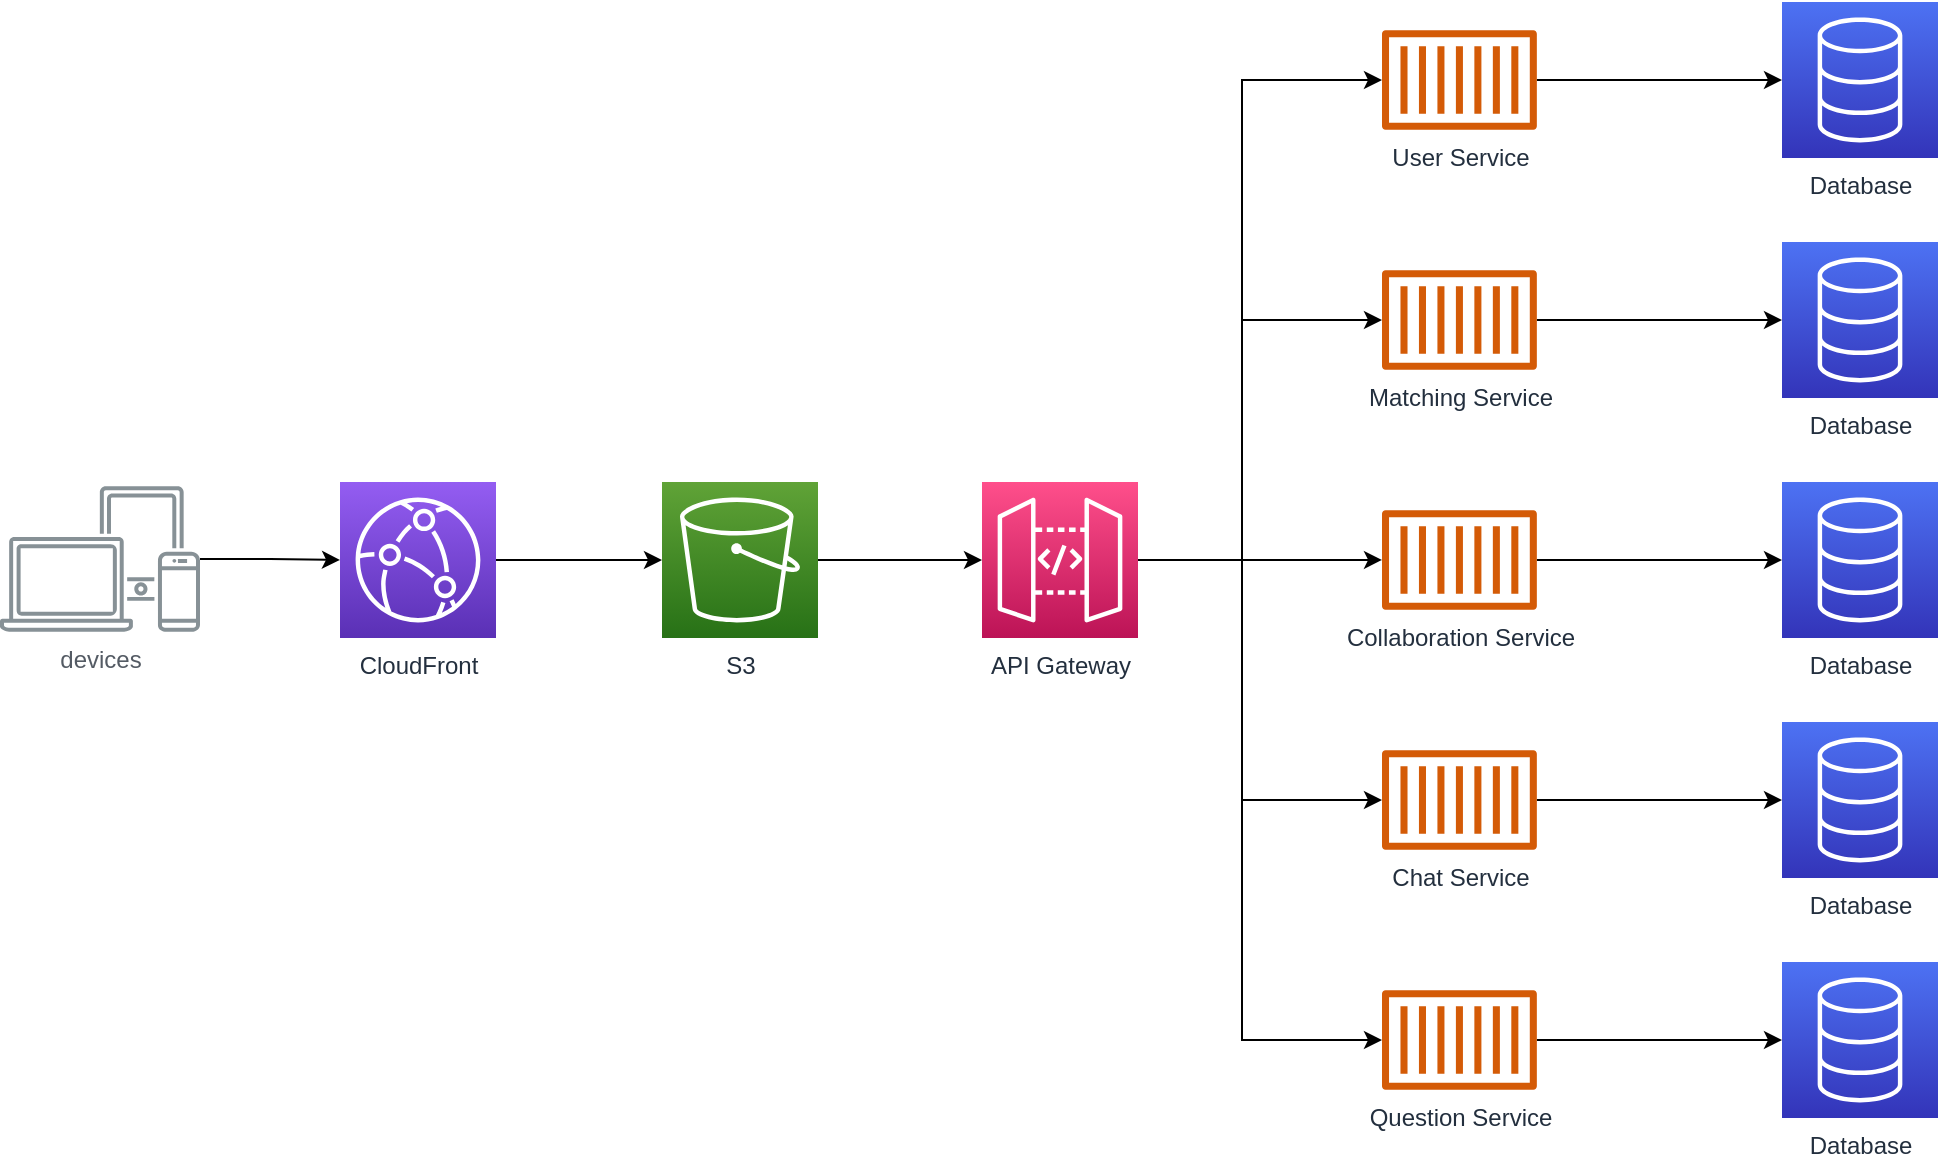 <mxfile version="20.3.0" type="device"><diagram id="Ht1M8jgEwFfnCIfOTk4-" name="Page-1"><mxGraphModel dx="1403" dy="828" grid="1" gridSize="10" guides="1" tooltips="1" connect="1" arrows="1" fold="1" page="1" pageScale="1" pageWidth="1169" pageHeight="827" math="0" shadow="0"><root><mxCell id="0"/><mxCell id="1" parent="0"/><mxCell id="OAlSMbP0hhztYqsrU0av-14" style="edgeStyle=orthogonalEdgeStyle;rounded=0;orthogonalLoop=1;jettySize=auto;html=1;" edge="1" parent="1" source="OAlSMbP0hhztYqsrU0av-2" target="OAlSMbP0hhztYqsrU0av-7"><mxGeometry relative="1" as="geometry"/></mxCell><mxCell id="OAlSMbP0hhztYqsrU0av-2" value="User Service" style="sketch=0;outlineConnect=0;fontColor=#232F3E;gradientColor=none;fillColor=#D45B07;strokeColor=none;dashed=0;verticalLabelPosition=bottom;verticalAlign=top;align=center;html=1;fontSize=12;fontStyle=0;aspect=fixed;pointerEvents=1;shape=mxgraph.aws4.container_1;" vertex="1" parent="1"><mxGeometry x="801" y="120" width="77.42" height="50" as="geometry"/></mxCell><mxCell id="OAlSMbP0hhztYqsrU0av-15" style="edgeStyle=orthogonalEdgeStyle;rounded=0;orthogonalLoop=1;jettySize=auto;html=1;" edge="1" parent="1" source="OAlSMbP0hhztYqsrU0av-3" target="OAlSMbP0hhztYqsrU0av-8"><mxGeometry relative="1" as="geometry"/></mxCell><mxCell id="OAlSMbP0hhztYqsrU0av-3" value="Matching Service" style="sketch=0;outlineConnect=0;fontColor=#232F3E;gradientColor=none;fillColor=#D45B07;strokeColor=none;dashed=0;verticalLabelPosition=bottom;verticalAlign=top;align=center;html=1;fontSize=12;fontStyle=0;aspect=fixed;pointerEvents=1;shape=mxgraph.aws4.container_1;" vertex="1" parent="1"><mxGeometry x="801" y="240" width="77.42" height="50" as="geometry"/></mxCell><mxCell id="OAlSMbP0hhztYqsrU0av-16" style="edgeStyle=orthogonalEdgeStyle;rounded=0;orthogonalLoop=1;jettySize=auto;html=1;" edge="1" parent="1" source="OAlSMbP0hhztYqsrU0av-4" target="OAlSMbP0hhztYqsrU0av-9"><mxGeometry relative="1" as="geometry"/></mxCell><mxCell id="OAlSMbP0hhztYqsrU0av-4" value="Collaboration Service" style="sketch=0;outlineConnect=0;fontColor=#232F3E;gradientColor=none;fillColor=#D45B07;strokeColor=none;dashed=0;verticalLabelPosition=bottom;verticalAlign=top;align=center;html=1;fontSize=12;fontStyle=0;aspect=fixed;pointerEvents=1;shape=mxgraph.aws4.container_1;" vertex="1" parent="1"><mxGeometry x="801" y="360" width="77.42" height="50" as="geometry"/></mxCell><mxCell id="OAlSMbP0hhztYqsrU0av-19" style="edgeStyle=orthogonalEdgeStyle;rounded=0;orthogonalLoop=1;jettySize=auto;html=1;" edge="1" parent="1" source="OAlSMbP0hhztYqsrU0av-5" target="OAlSMbP0hhztYqsrU0av-10"><mxGeometry relative="1" as="geometry"/></mxCell><mxCell id="OAlSMbP0hhztYqsrU0av-5" value="Chat Service" style="sketch=0;outlineConnect=0;fontColor=#232F3E;gradientColor=none;fillColor=#D45B07;strokeColor=none;dashed=0;verticalLabelPosition=bottom;verticalAlign=top;align=center;html=1;fontSize=12;fontStyle=0;aspect=fixed;pointerEvents=1;shape=mxgraph.aws4.container_1;" vertex="1" parent="1"><mxGeometry x="801" y="480" width="77.42" height="50" as="geometry"/></mxCell><mxCell id="OAlSMbP0hhztYqsrU0av-20" style="edgeStyle=orthogonalEdgeStyle;rounded=0;orthogonalLoop=1;jettySize=auto;html=1;" edge="1" parent="1" source="OAlSMbP0hhztYqsrU0av-6" target="OAlSMbP0hhztYqsrU0av-11"><mxGeometry relative="1" as="geometry"/></mxCell><mxCell id="OAlSMbP0hhztYqsrU0av-6" value="Question Service" style="sketch=0;outlineConnect=0;fontColor=#232F3E;gradientColor=none;fillColor=#D45B07;strokeColor=none;dashed=0;verticalLabelPosition=bottom;verticalAlign=top;align=center;html=1;fontSize=12;fontStyle=0;aspect=fixed;pointerEvents=1;shape=mxgraph.aws4.container_1;" vertex="1" parent="1"><mxGeometry x="801" y="600" width="77.42" height="50" as="geometry"/></mxCell><mxCell id="OAlSMbP0hhztYqsrU0av-7" value="Database" style="sketch=0;points=[[0,0,0],[0.25,0,0],[0.5,0,0],[0.75,0,0],[1,0,0],[0,1,0],[0.25,1,0],[0.5,1,0],[0.75,1,0],[1,1,0],[0,0.25,0],[0,0.5,0],[0,0.75,0],[1,0.25,0],[1,0.5,0],[1,0.75,0]];outlineConnect=0;fontColor=#232F3E;gradientColor=#4D72F3;gradientDirection=north;fillColor=#3334B9;strokeColor=#ffffff;dashed=0;verticalLabelPosition=bottom;verticalAlign=top;align=center;html=1;fontSize=12;fontStyle=0;aspect=fixed;shape=mxgraph.aws4.resourceIcon;resIcon=mxgraph.aws4.database;" vertex="1" parent="1"><mxGeometry x="1001" y="106" width="78" height="78" as="geometry"/></mxCell><mxCell id="OAlSMbP0hhztYqsrU0av-8" value="Database" style="sketch=0;points=[[0,0,0],[0.25,0,0],[0.5,0,0],[0.75,0,0],[1,0,0],[0,1,0],[0.25,1,0],[0.5,1,0],[0.75,1,0],[1,1,0],[0,0.25,0],[0,0.5,0],[0,0.75,0],[1,0.25,0],[1,0.5,0],[1,0.75,0]];outlineConnect=0;fontColor=#232F3E;gradientColor=#4D72F3;gradientDirection=north;fillColor=#3334B9;strokeColor=#ffffff;dashed=0;verticalLabelPosition=bottom;verticalAlign=top;align=center;html=1;fontSize=12;fontStyle=0;aspect=fixed;shape=mxgraph.aws4.resourceIcon;resIcon=mxgraph.aws4.database;" vertex="1" parent="1"><mxGeometry x="1001" y="226" width="78" height="78" as="geometry"/></mxCell><mxCell id="OAlSMbP0hhztYqsrU0av-9" value="Database" style="sketch=0;points=[[0,0,0],[0.25,0,0],[0.5,0,0],[0.75,0,0],[1,0,0],[0,1,0],[0.25,1,0],[0.5,1,0],[0.75,1,0],[1,1,0],[0,0.25,0],[0,0.5,0],[0,0.75,0],[1,0.25,0],[1,0.5,0],[1,0.75,0]];outlineConnect=0;fontColor=#232F3E;gradientColor=#4D72F3;gradientDirection=north;fillColor=#3334B9;strokeColor=#ffffff;dashed=0;verticalLabelPosition=bottom;verticalAlign=top;align=center;html=1;fontSize=12;fontStyle=0;aspect=fixed;shape=mxgraph.aws4.resourceIcon;resIcon=mxgraph.aws4.database;" vertex="1" parent="1"><mxGeometry x="1001" y="346" width="78" height="78" as="geometry"/></mxCell><mxCell id="OAlSMbP0hhztYqsrU0av-10" value="Database" style="sketch=0;points=[[0,0,0],[0.25,0,0],[0.5,0,0],[0.75,0,0],[1,0,0],[0,1,0],[0.25,1,0],[0.5,1,0],[0.75,1,0],[1,1,0],[0,0.25,0],[0,0.5,0],[0,0.75,0],[1,0.25,0],[1,0.5,0],[1,0.75,0]];outlineConnect=0;fontColor=#232F3E;gradientColor=#4D72F3;gradientDirection=north;fillColor=#3334B9;strokeColor=#ffffff;dashed=0;verticalLabelPosition=bottom;verticalAlign=top;align=center;html=1;fontSize=12;fontStyle=0;aspect=fixed;shape=mxgraph.aws4.resourceIcon;resIcon=mxgraph.aws4.database;" vertex="1" parent="1"><mxGeometry x="1001" y="466" width="78" height="78" as="geometry"/></mxCell><mxCell id="OAlSMbP0hhztYqsrU0av-11" value="Database" style="sketch=0;points=[[0,0,0],[0.25,0,0],[0.5,0,0],[0.75,0,0],[1,0,0],[0,1,0],[0.25,1,0],[0.5,1,0],[0.75,1,0],[1,1,0],[0,0.25,0],[0,0.5,0],[0,0.75,0],[1,0.25,0],[1,0.5,0],[1,0.75,0]];outlineConnect=0;fontColor=#232F3E;gradientColor=#4D72F3;gradientDirection=north;fillColor=#3334B9;strokeColor=#ffffff;dashed=0;verticalLabelPosition=bottom;verticalAlign=top;align=center;html=1;fontSize=12;fontStyle=0;aspect=fixed;shape=mxgraph.aws4.resourceIcon;resIcon=mxgraph.aws4.database;" vertex="1" parent="1"><mxGeometry x="1001" y="586" width="78" height="78" as="geometry"/></mxCell><mxCell id="OAlSMbP0hhztYqsrU0av-23" style="edgeStyle=orthogonalEdgeStyle;rounded=0;orthogonalLoop=1;jettySize=auto;html=1;" edge="1" parent="1" source="OAlSMbP0hhztYqsrU0av-21" target="OAlSMbP0hhztYqsrU0av-2"><mxGeometry relative="1" as="geometry"><Array as="points"><mxPoint x="731" y="385"/><mxPoint x="731" y="145"/></Array></mxGeometry></mxCell><mxCell id="OAlSMbP0hhztYqsrU0av-24" style="edgeStyle=orthogonalEdgeStyle;rounded=0;orthogonalLoop=1;jettySize=auto;html=1;" edge="1" parent="1" source="OAlSMbP0hhztYqsrU0av-21" target="OAlSMbP0hhztYqsrU0av-3"><mxGeometry relative="1" as="geometry"><Array as="points"><mxPoint x="731" y="385"/><mxPoint x="731" y="265"/></Array></mxGeometry></mxCell><mxCell id="OAlSMbP0hhztYqsrU0av-25" style="edgeStyle=orthogonalEdgeStyle;rounded=0;orthogonalLoop=1;jettySize=auto;html=1;" edge="1" parent="1" source="OAlSMbP0hhztYqsrU0av-21" target="OAlSMbP0hhztYqsrU0av-4"><mxGeometry relative="1" as="geometry"/></mxCell><mxCell id="OAlSMbP0hhztYqsrU0av-26" style="edgeStyle=orthogonalEdgeStyle;rounded=0;orthogonalLoop=1;jettySize=auto;html=1;" edge="1" parent="1" source="OAlSMbP0hhztYqsrU0av-21" target="OAlSMbP0hhztYqsrU0av-5"><mxGeometry relative="1" as="geometry"><Array as="points"><mxPoint x="731" y="385"/><mxPoint x="731" y="505"/></Array></mxGeometry></mxCell><mxCell id="OAlSMbP0hhztYqsrU0av-27" style="edgeStyle=orthogonalEdgeStyle;rounded=0;orthogonalLoop=1;jettySize=auto;html=1;" edge="1" parent="1" source="OAlSMbP0hhztYqsrU0av-21" target="OAlSMbP0hhztYqsrU0av-6"><mxGeometry relative="1" as="geometry"><Array as="points"><mxPoint x="731" y="385"/><mxPoint x="731" y="625"/></Array></mxGeometry></mxCell><mxCell id="OAlSMbP0hhztYqsrU0av-21" value="API Gateway" style="sketch=0;points=[[0,0,0],[0.25,0,0],[0.5,0,0],[0.75,0,0],[1,0,0],[0,1,0],[0.25,1,0],[0.5,1,0],[0.75,1,0],[1,1,0],[0,0.25,0],[0,0.5,0],[0,0.75,0],[1,0.25,0],[1,0.5,0],[1,0.75,0]];outlineConnect=0;fontColor=#232F3E;gradientColor=#FF4F8B;gradientDirection=north;fillColor=#BC1356;strokeColor=#ffffff;dashed=0;verticalLabelPosition=bottom;verticalAlign=top;align=center;html=1;fontSize=12;fontStyle=0;aspect=fixed;shape=mxgraph.aws4.resourceIcon;resIcon=mxgraph.aws4.api_gateway;" vertex="1" parent="1"><mxGeometry x="601" y="346" width="78" height="78" as="geometry"/></mxCell><mxCell id="OAlSMbP0hhztYqsrU0av-29" style="edgeStyle=orthogonalEdgeStyle;rounded=0;orthogonalLoop=1;jettySize=auto;html=1;entryX=0;entryY=0.5;entryDx=0;entryDy=0;entryPerimeter=0;" edge="1" parent="1" source="OAlSMbP0hhztYqsrU0av-28" target="OAlSMbP0hhztYqsrU0av-21"><mxGeometry relative="1" as="geometry"/></mxCell><mxCell id="OAlSMbP0hhztYqsrU0av-28" value="S3" style="sketch=0;points=[[0,0,0],[0.25,0,0],[0.5,0,0],[0.75,0,0],[1,0,0],[0,1,0],[0.25,1,0],[0.5,1,0],[0.75,1,0],[1,1,0],[0,0.25,0],[0,0.5,0],[0,0.75,0],[1,0.25,0],[1,0.5,0],[1,0.75,0]];outlineConnect=0;fontColor=#232F3E;gradientColor=#60A337;gradientDirection=north;fillColor=#277116;strokeColor=#ffffff;dashed=0;verticalLabelPosition=bottom;verticalAlign=top;align=center;html=1;fontSize=12;fontStyle=0;aspect=fixed;shape=mxgraph.aws4.resourceIcon;resIcon=mxgraph.aws4.s3;" vertex="1" parent="1"><mxGeometry x="441" y="346" width="78" height="78" as="geometry"/></mxCell><mxCell id="OAlSMbP0hhztYqsrU0av-31" value="" style="edgeStyle=orthogonalEdgeStyle;rounded=0;orthogonalLoop=1;jettySize=auto;html=1;" edge="1" parent="1" source="OAlSMbP0hhztYqsrU0av-30" target="OAlSMbP0hhztYqsrU0av-28"><mxGeometry relative="1" as="geometry"/></mxCell><mxCell id="OAlSMbP0hhztYqsrU0av-30" value="CloudFront" style="sketch=0;points=[[0,0,0],[0.25,0,0],[0.5,0,0],[0.75,0,0],[1,0,0],[0,1,0],[0.25,1,0],[0.5,1,0],[0.75,1,0],[1,1,0],[0,0.25,0],[0,0.5,0],[0,0.75,0],[1,0.25,0],[1,0.5,0],[1,0.75,0]];outlineConnect=0;fontColor=#232F3E;gradientColor=#945DF2;gradientDirection=north;fillColor=#5A30B5;strokeColor=#ffffff;dashed=0;verticalLabelPosition=bottom;verticalAlign=top;align=center;html=1;fontSize=12;fontStyle=0;aspect=fixed;shape=mxgraph.aws4.resourceIcon;resIcon=mxgraph.aws4.cloudfront;" vertex="1" parent="1"><mxGeometry x="280" y="346" width="78" height="78" as="geometry"/></mxCell><mxCell id="OAlSMbP0hhztYqsrU0av-34" style="edgeStyle=orthogonalEdgeStyle;rounded=0;orthogonalLoop=1;jettySize=auto;html=1;entryX=0;entryY=0.5;entryDx=0;entryDy=0;entryPerimeter=0;" edge="1" parent="1" source="OAlSMbP0hhztYqsrU0av-33" target="OAlSMbP0hhztYqsrU0av-30"><mxGeometry relative="1" as="geometry"/></mxCell><mxCell id="OAlSMbP0hhztYqsrU0av-33" value="devices" style="sketch=0;outlineConnect=0;gradientColor=none;fontColor=#545B64;strokeColor=none;fillColor=#879196;dashed=0;verticalLabelPosition=bottom;verticalAlign=top;align=center;html=1;fontSize=12;fontStyle=0;aspect=fixed;shape=mxgraph.aws4.illustration_devices;pointerEvents=1" vertex="1" parent="1"><mxGeometry x="110" y="348" width="100" height="73" as="geometry"/></mxCell></root></mxGraphModel></diagram></mxfile>